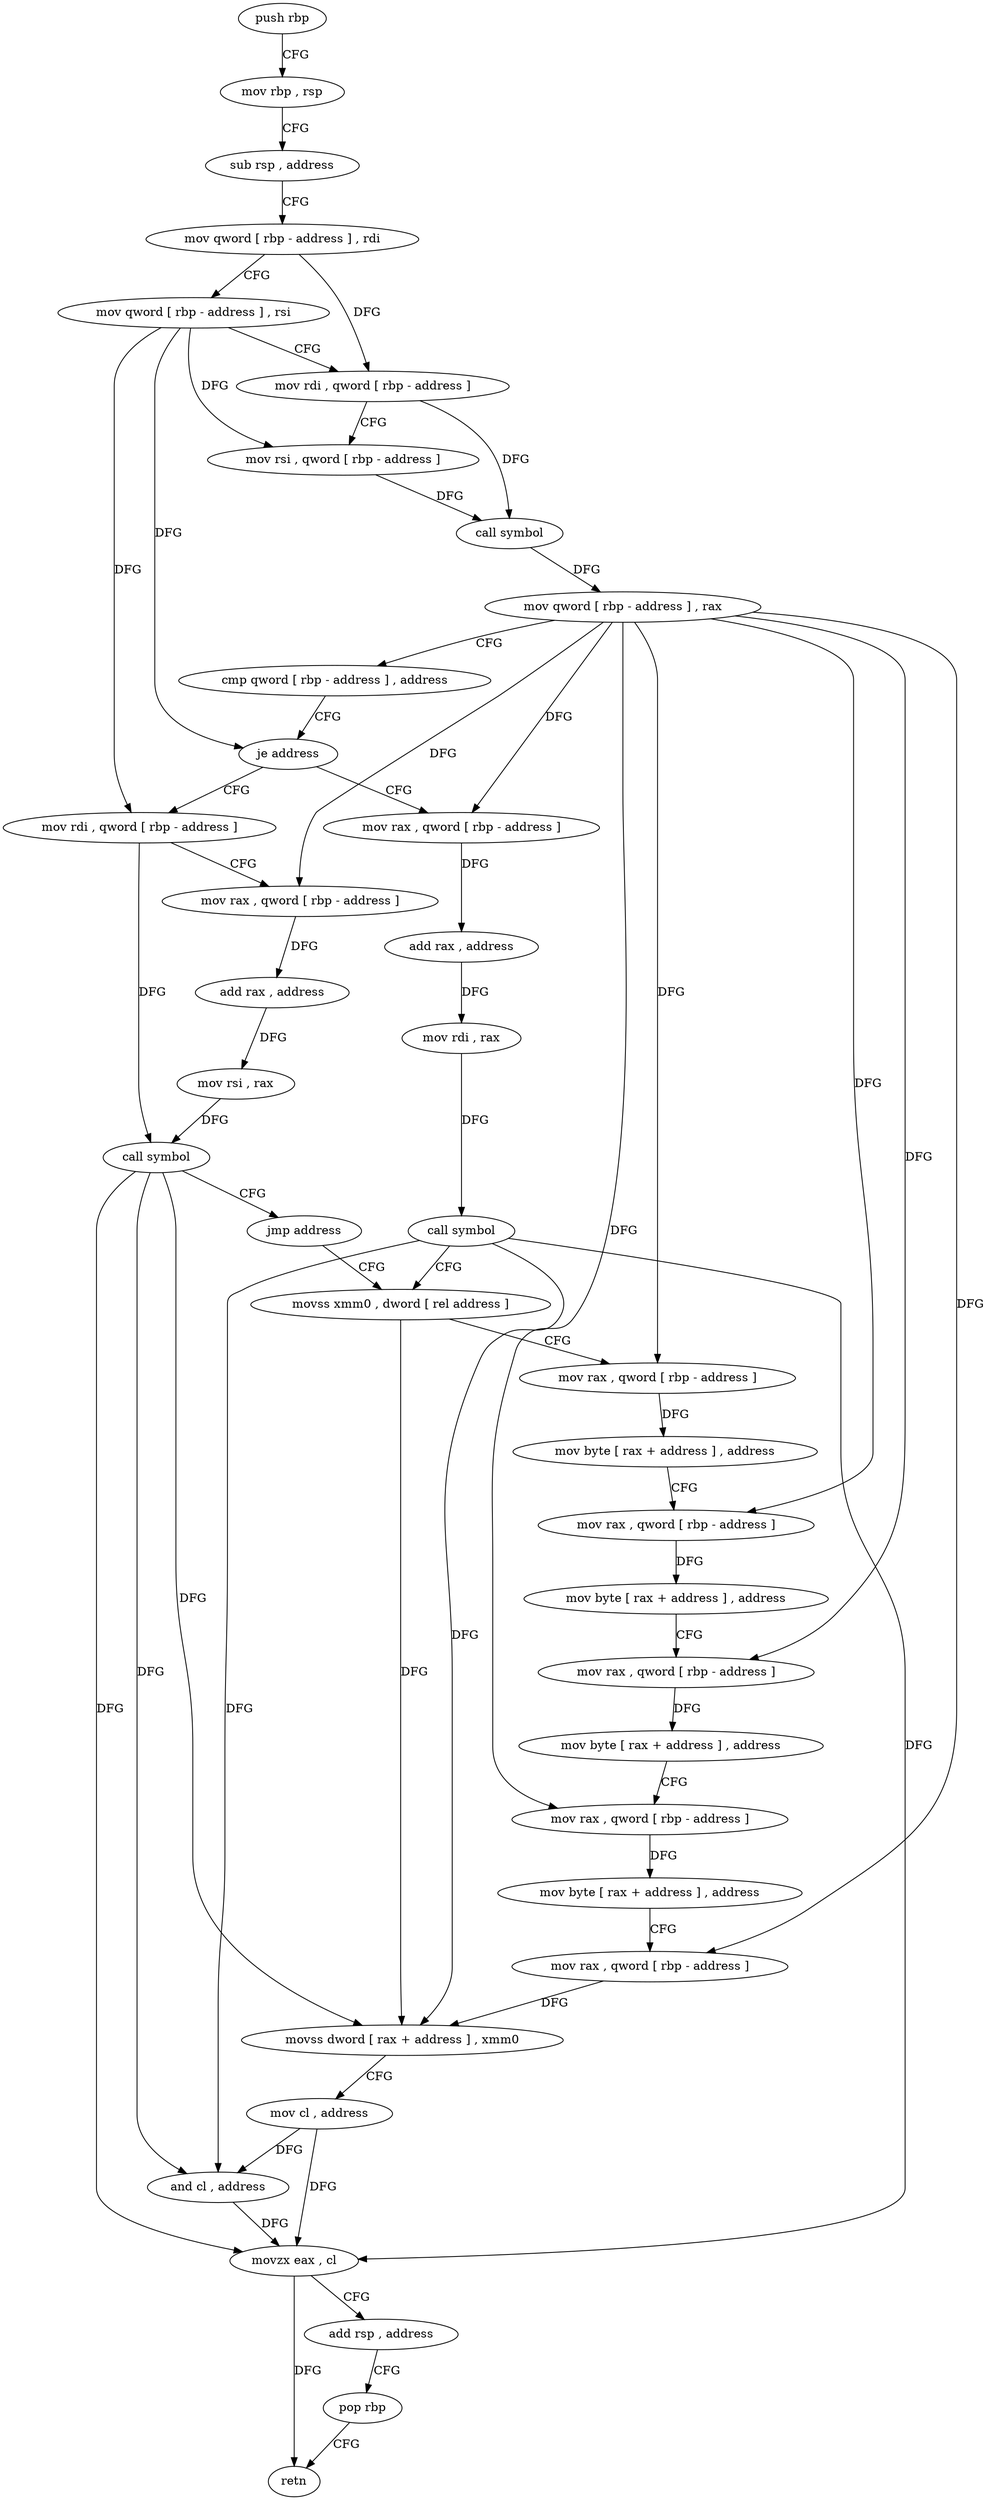 digraph "func" {
"4284528" [label = "push rbp" ]
"4284529" [label = "mov rbp , rsp" ]
"4284532" [label = "sub rsp , address" ]
"4284536" [label = "mov qword [ rbp - address ] , rdi" ]
"4284540" [label = "mov qword [ rbp - address ] , rsi" ]
"4284544" [label = "mov rdi , qword [ rbp - address ]" ]
"4284548" [label = "mov rsi , qword [ rbp - address ]" ]
"4284552" [label = "call symbol" ]
"4284557" [label = "mov qword [ rbp - address ] , rax" ]
"4284561" [label = "cmp qword [ rbp - address ] , address" ]
"4284566" [label = "je address" ]
"4284599" [label = "mov rax , qword [ rbp - address ]" ]
"4284572" [label = "mov rdi , qword [ rbp - address ]" ]
"4284603" [label = "add rax , address" ]
"4284609" [label = "mov rdi , rax" ]
"4284612" [label = "call symbol" ]
"4284617" [label = "movss xmm0 , dword [ rel address ]" ]
"4284576" [label = "mov rax , qword [ rbp - address ]" ]
"4284580" [label = "add rax , address" ]
"4284586" [label = "mov rsi , rax" ]
"4284589" [label = "call symbol" ]
"4284594" [label = "jmp address" ]
"4284625" [label = "mov rax , qword [ rbp - address ]" ]
"4284629" [label = "mov byte [ rax + address ] , address" ]
"4284633" [label = "mov rax , qword [ rbp - address ]" ]
"4284637" [label = "mov byte [ rax + address ] , address" ]
"4284641" [label = "mov rax , qword [ rbp - address ]" ]
"4284645" [label = "mov byte [ rax + address ] , address" ]
"4284649" [label = "mov rax , qword [ rbp - address ]" ]
"4284653" [label = "mov byte [ rax + address ] , address" ]
"4284657" [label = "mov rax , qword [ rbp - address ]" ]
"4284661" [label = "movss dword [ rax + address ] , xmm0" ]
"4284666" [label = "mov cl , address" ]
"4284668" [label = "and cl , address" ]
"4284671" [label = "movzx eax , cl" ]
"4284674" [label = "add rsp , address" ]
"4284678" [label = "pop rbp" ]
"4284679" [label = "retn" ]
"4284528" -> "4284529" [ label = "CFG" ]
"4284529" -> "4284532" [ label = "CFG" ]
"4284532" -> "4284536" [ label = "CFG" ]
"4284536" -> "4284540" [ label = "CFG" ]
"4284536" -> "4284544" [ label = "DFG" ]
"4284540" -> "4284544" [ label = "CFG" ]
"4284540" -> "4284548" [ label = "DFG" ]
"4284540" -> "4284566" [ label = "DFG" ]
"4284540" -> "4284572" [ label = "DFG" ]
"4284544" -> "4284548" [ label = "CFG" ]
"4284544" -> "4284552" [ label = "DFG" ]
"4284548" -> "4284552" [ label = "DFG" ]
"4284552" -> "4284557" [ label = "DFG" ]
"4284557" -> "4284561" [ label = "CFG" ]
"4284557" -> "4284599" [ label = "DFG" ]
"4284557" -> "4284576" [ label = "DFG" ]
"4284557" -> "4284625" [ label = "DFG" ]
"4284557" -> "4284633" [ label = "DFG" ]
"4284557" -> "4284641" [ label = "DFG" ]
"4284557" -> "4284649" [ label = "DFG" ]
"4284557" -> "4284657" [ label = "DFG" ]
"4284561" -> "4284566" [ label = "CFG" ]
"4284566" -> "4284599" [ label = "CFG" ]
"4284566" -> "4284572" [ label = "CFG" ]
"4284599" -> "4284603" [ label = "DFG" ]
"4284572" -> "4284576" [ label = "CFG" ]
"4284572" -> "4284589" [ label = "DFG" ]
"4284603" -> "4284609" [ label = "DFG" ]
"4284609" -> "4284612" [ label = "DFG" ]
"4284612" -> "4284617" [ label = "CFG" ]
"4284612" -> "4284668" [ label = "DFG" ]
"4284612" -> "4284671" [ label = "DFG" ]
"4284612" -> "4284661" [ label = "DFG" ]
"4284617" -> "4284625" [ label = "CFG" ]
"4284617" -> "4284661" [ label = "DFG" ]
"4284576" -> "4284580" [ label = "DFG" ]
"4284580" -> "4284586" [ label = "DFG" ]
"4284586" -> "4284589" [ label = "DFG" ]
"4284589" -> "4284594" [ label = "CFG" ]
"4284589" -> "4284668" [ label = "DFG" ]
"4284589" -> "4284671" [ label = "DFG" ]
"4284589" -> "4284661" [ label = "DFG" ]
"4284594" -> "4284617" [ label = "CFG" ]
"4284625" -> "4284629" [ label = "DFG" ]
"4284629" -> "4284633" [ label = "CFG" ]
"4284633" -> "4284637" [ label = "DFG" ]
"4284637" -> "4284641" [ label = "CFG" ]
"4284641" -> "4284645" [ label = "DFG" ]
"4284645" -> "4284649" [ label = "CFG" ]
"4284649" -> "4284653" [ label = "DFG" ]
"4284653" -> "4284657" [ label = "CFG" ]
"4284657" -> "4284661" [ label = "DFG" ]
"4284661" -> "4284666" [ label = "CFG" ]
"4284666" -> "4284668" [ label = "DFG" ]
"4284666" -> "4284671" [ label = "DFG" ]
"4284668" -> "4284671" [ label = "DFG" ]
"4284671" -> "4284674" [ label = "CFG" ]
"4284671" -> "4284679" [ label = "DFG" ]
"4284674" -> "4284678" [ label = "CFG" ]
"4284678" -> "4284679" [ label = "CFG" ]
}
